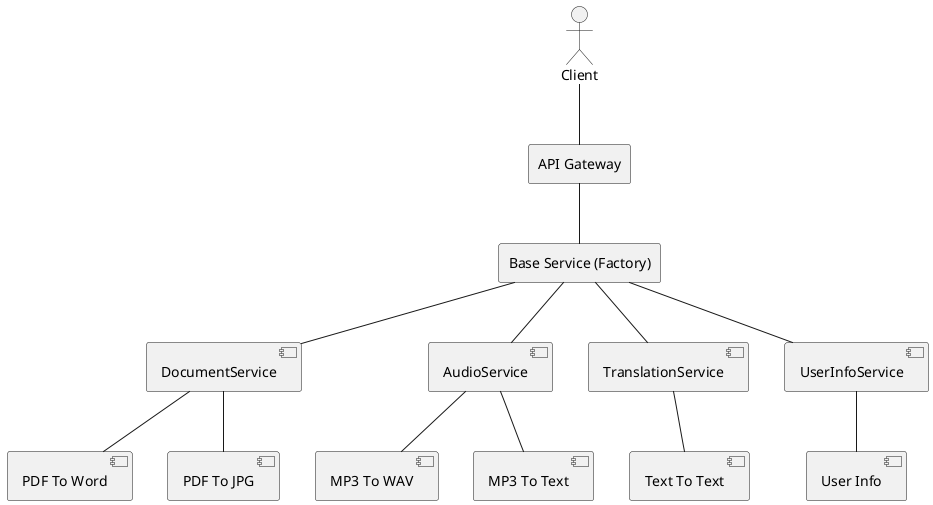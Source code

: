 @startuml System Architecture Diagram

"Client" as client
rectangle "API Gateway" as gateway
rectangle "Base Service (Factory)" as base_service

client -- gateway
gateway -- base_service
base_service -- [DocumentService]
base_service -- [AudioService]
base_service -- [TranslationService]
base_service -- [UserInfoService]
[DocumentService] -- [PDF To Word]
[DocumentService] -- [PDF To JPG]
[AudioService] -- [MP3 To WAV]
[AudioService] -- [MP3 To Text]
[TranslationService] -- [Text To Text]
[UserInfoService] -- [User Info]

@enduml
